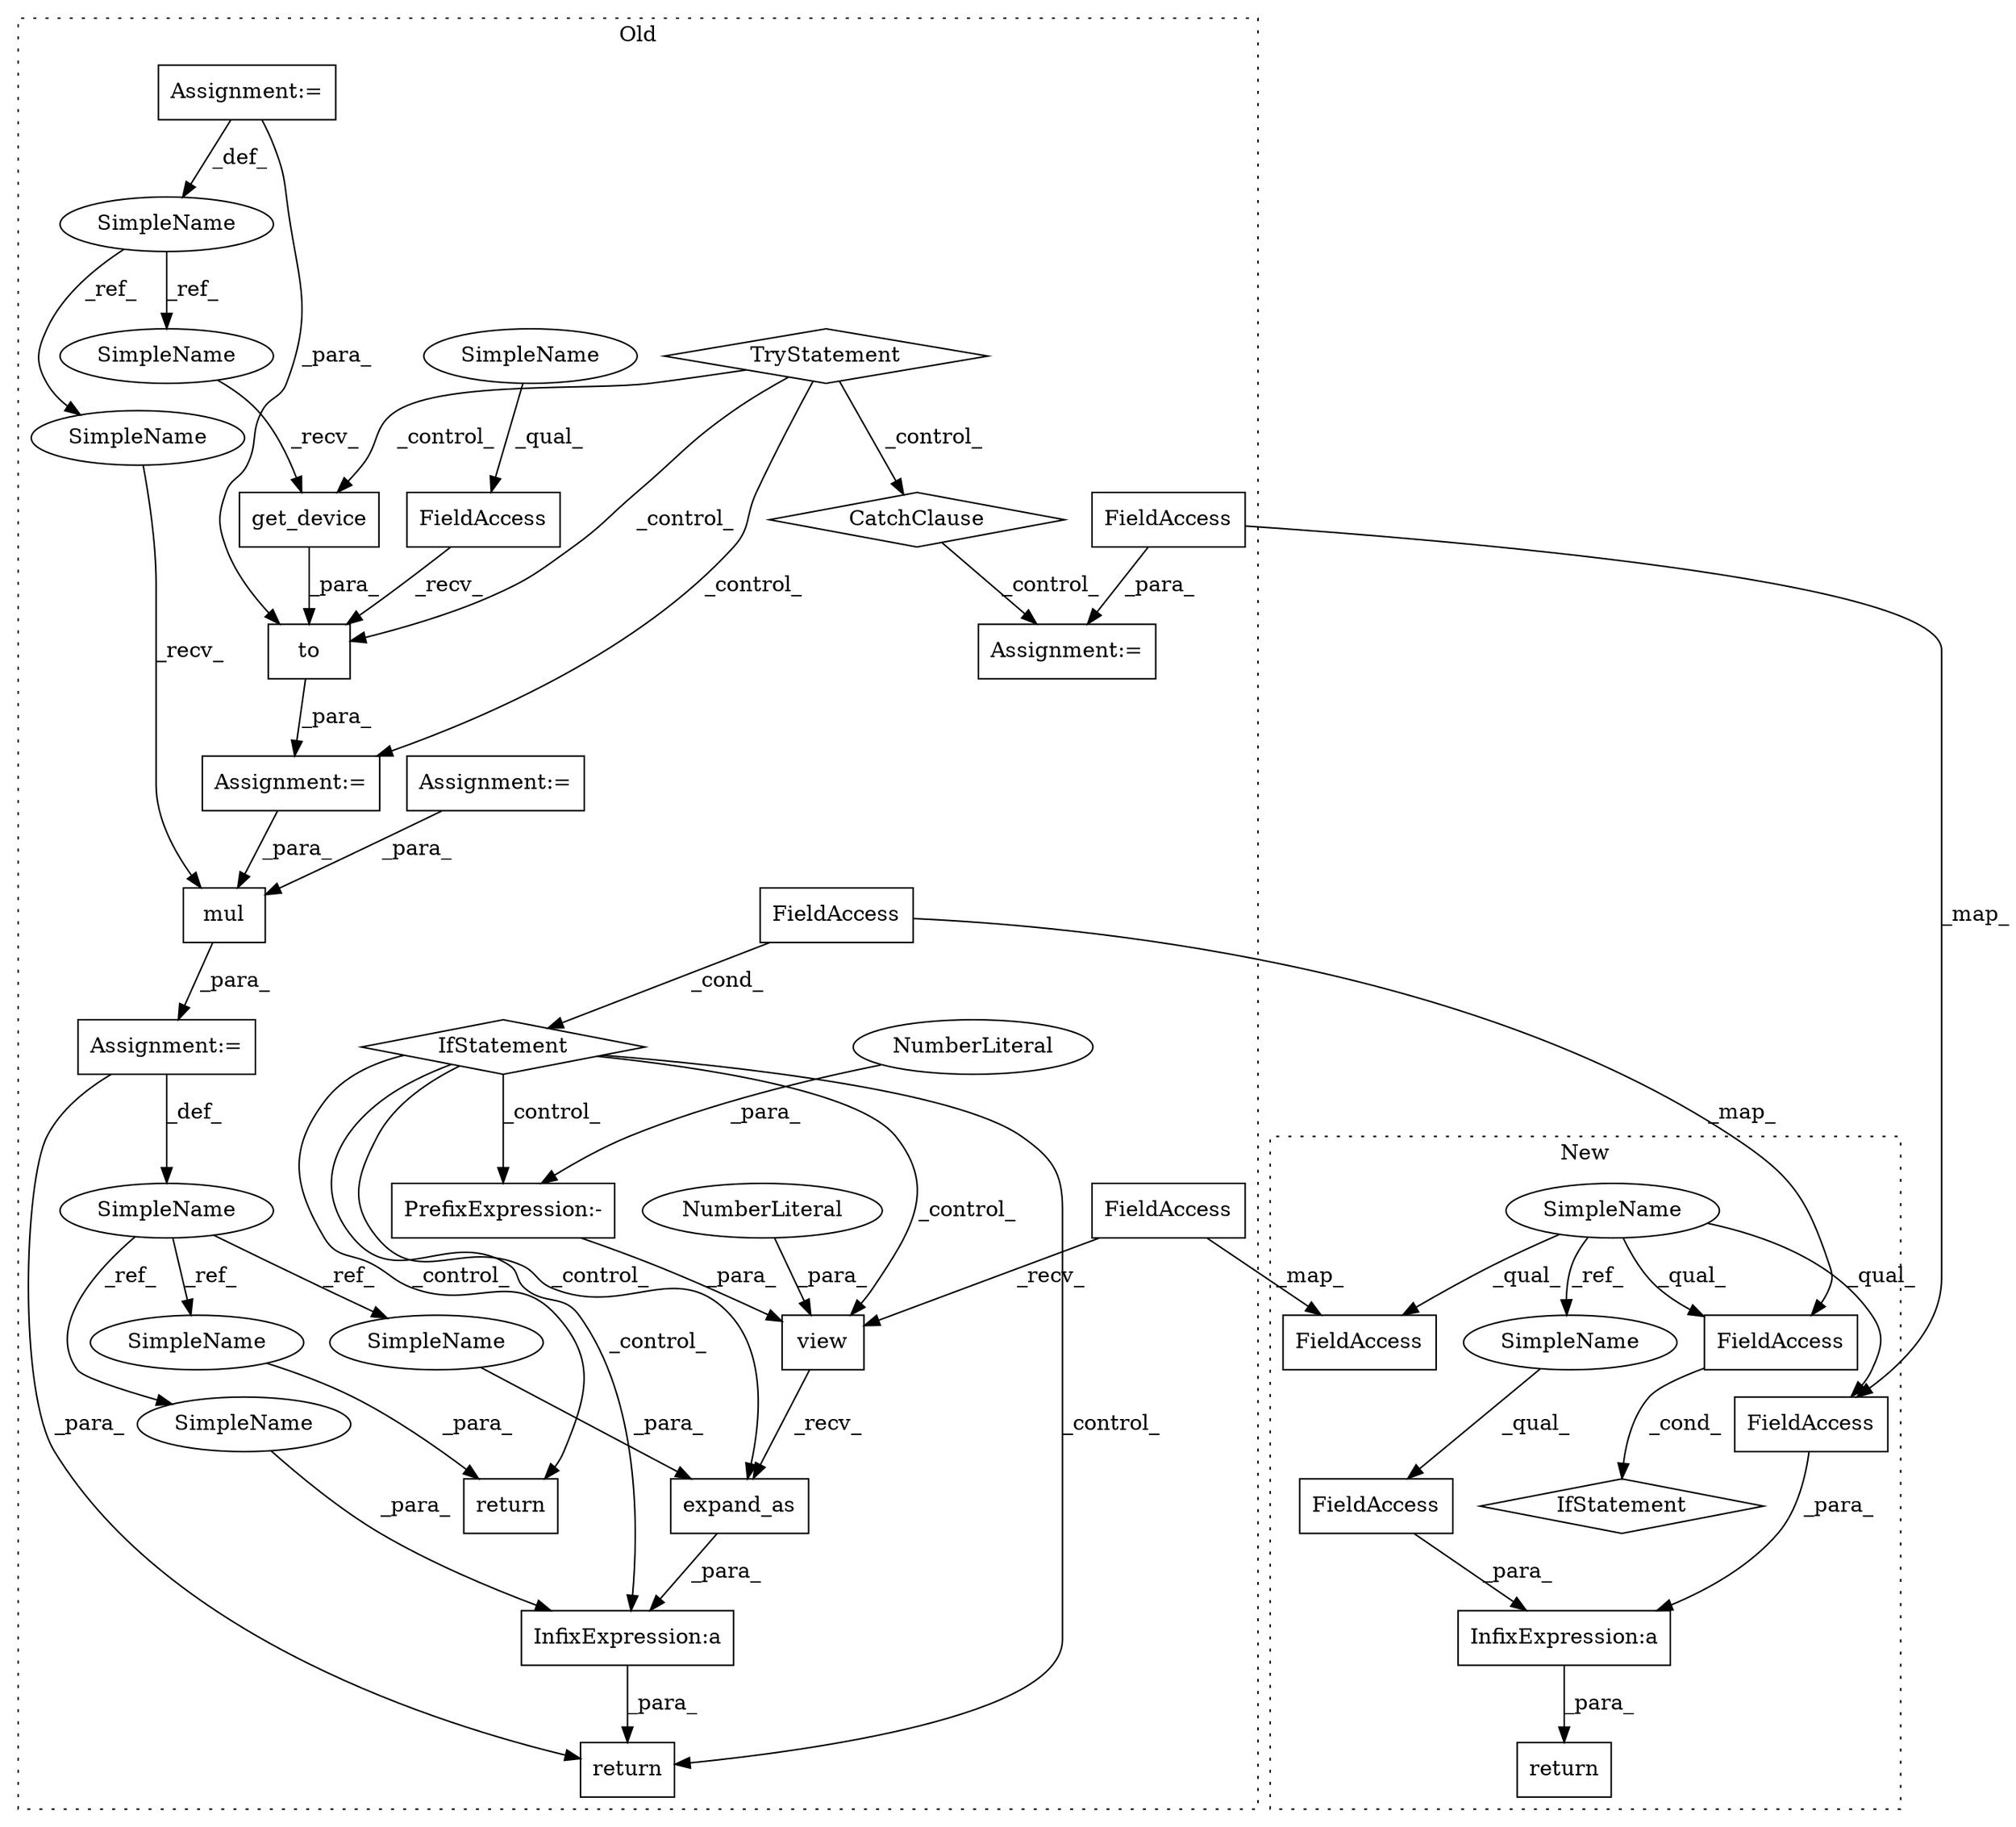 digraph G {
subgraph cluster0 {
1 [label="expand_as" a="32" s="2740,2751" l="10,1" shape="box"];
3 [label="IfStatement" a="25" s="2676,2693" l="4,2" shape="diamond"];
4 [label="return" a="41" s="2765" l="7" shape="box"];
5 [label="mul" a="32" s="2655,2668" l="4,1" shape="box"];
6 [label="InfixExpression:a" a="27" s="2712" l="3" shape="box"];
7 [label="get_device" a="32" s="2540" l="12" shape="box"];
8 [label="view" a="32" s="2725,2738" l="5,1" shape="box"];
9 [label="NumberLiteral" a="34" s="2730" l="1" shape="ellipse"];
10 [label="TryStatement" a="54" s="2502" l="4" shape="diamond"];
11 [label="SimpleName" a="42" s="2639" l="1" shape="ellipse"];
12 [label="SimpleName" a="42" s="2495" l="1" shape="ellipse"];
13 [label="to" a="32" s="2535,2552" l="3,1" shape="box"];
14 [label="FieldAccess" a="22" s="2524" l="10" shape="box"];
15 [label="CatchClause" a="12" s="2562,2597" l="11,2" shape="diamond"];
16 [label="Assignment:=" a="7" s="2523" l="1" shape="box"];
17 [label="PrefixExpression:-" a="38" s="2732" l="1" shape="box"];
18 [label="NumberLiteral" a="34" s="2733" l="1" shape="ellipse"];
19 [label="Assignment:=" a="7" s="2476" l="9" shape="box"];
21 [label="FieldAccess" a="22" s="2680" l="13" shape="box"];
25 [label="Assignment:=" a="7" s="2640" l="1" shape="box"];
26 [label="Assignment:=" a="7" s="2616" l="1" shape="box"];
27 [label="Assignment:=" a="7" s="2495" l="1" shape="box"];
28 [label="return" a="41" s="2703" l="7" shape="box"];
30 [label="FieldAccess" a="22" s="2617" l="10" shape="box"];
32 [label="FieldAccess" a="22" s="2715" l="9" shape="box"];
34 [label="SimpleName" a="42" s="2772" l="1" shape="ellipse"];
35 [label="SimpleName" a="42" s="2711" l="1" shape="ellipse"];
36 [label="SimpleName" a="42" s="2750" l="1" shape="ellipse"];
37 [label="SimpleName" a="42" s="2538" l="1" shape="ellipse"];
38 [label="SimpleName" a="42" s="2653" l="1" shape="ellipse"];
40 [label="SimpleName" a="42" s="2524" l="4" shape="ellipse"];
label = "Old";
style="dotted";
}
subgraph cluster1 {
2 [label="IfStatement" a="25" s="2224" l="3" shape="diamond"];
20 [label="SimpleName" a="42" s="2141" l="4" shape="ellipse"];
22 [label="FieldAccess" a="22" s="2211" l="13" shape="box"];
23 [label="FieldAccess" a="22" s="2186" l="11" shape="box"];
24 [label="InfixExpression:a" a="27" s="2197" l="3" shape="box"];
29 [label="return" a="41" s="2160" l="7" shape="box"];
31 [label="FieldAccess" a="22" s="2200" l="10" shape="box"];
33 [label="FieldAccess" a="22" s="2227" l="9" shape="box"];
39 [label="SimpleName" a="42" s="2186" l="4" shape="ellipse"];
label = "New";
style="dotted";
}
1 -> 6 [label="_para_"];
3 -> 8 [label="_control_"];
3 -> 4 [label="_control_"];
3 -> 28 [label="_control_"];
3 -> 1 [label="_control_"];
3 -> 6 [label="_control_"];
3 -> 17 [label="_control_"];
5 -> 25 [label="_para_"];
6 -> 28 [label="_para_"];
7 -> 13 [label="_para_"];
8 -> 1 [label="_recv_"];
9 -> 8 [label="_para_"];
10 -> 7 [label="_control_"];
10 -> 16 [label="_control_"];
10 -> 15 [label="_control_"];
10 -> 13 [label="_control_"];
11 -> 36 [label="_ref_"];
11 -> 34 [label="_ref_"];
11 -> 35 [label="_ref_"];
12 -> 37 [label="_ref_"];
12 -> 38 [label="_ref_"];
13 -> 16 [label="_para_"];
14 -> 13 [label="_recv_"];
15 -> 26 [label="_control_"];
16 -> 5 [label="_para_"];
17 -> 8 [label="_para_"];
18 -> 17 [label="_para_"];
19 -> 5 [label="_para_"];
20 -> 33 [label="_qual_"];
20 -> 31 [label="_qual_"];
20 -> 22 [label="_qual_"];
20 -> 39 [label="_ref_"];
21 -> 22 [label="_map_"];
21 -> 3 [label="_cond_"];
22 -> 2 [label="_cond_"];
23 -> 24 [label="_para_"];
24 -> 29 [label="_para_"];
25 -> 28 [label="_para_"];
25 -> 11 [label="_def_"];
27 -> 12 [label="_def_"];
27 -> 13 [label="_para_"];
30 -> 31 [label="_map_"];
30 -> 26 [label="_para_"];
31 -> 24 [label="_para_"];
32 -> 8 [label="_recv_"];
32 -> 33 [label="_map_"];
34 -> 4 [label="_para_"];
35 -> 6 [label="_para_"];
36 -> 1 [label="_para_"];
37 -> 7 [label="_recv_"];
38 -> 5 [label="_recv_"];
39 -> 23 [label="_qual_"];
40 -> 14 [label="_qual_"];
}
